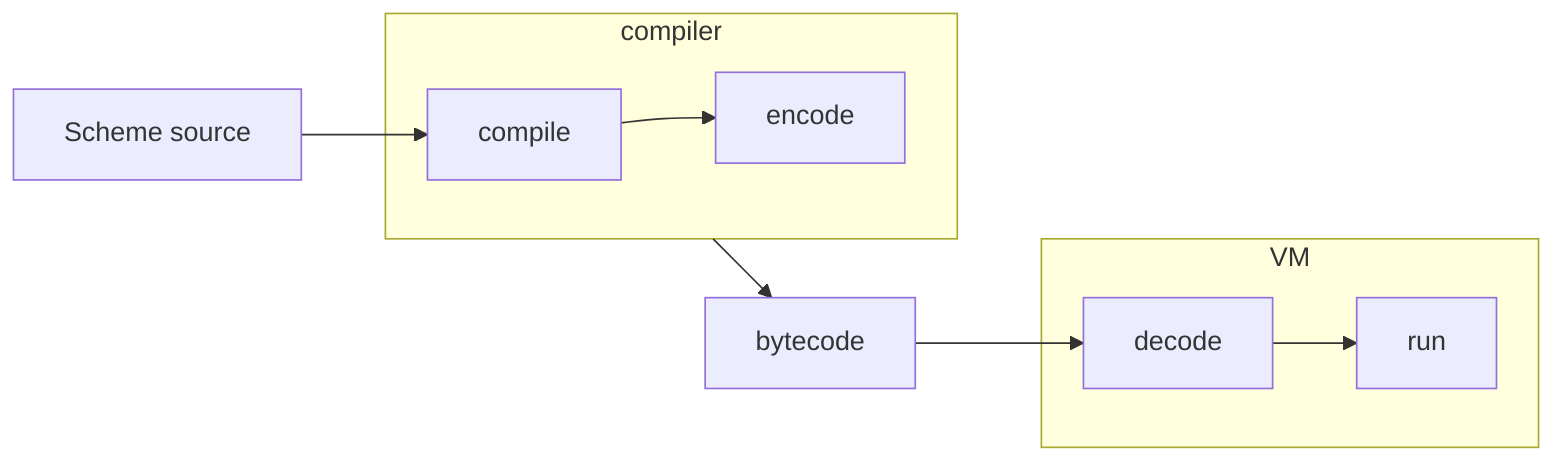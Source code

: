 flowchart LR
  n0[Scheme source] --> compile

  subgraph compiler
    compile --> encode
  end

  compiler --> bytecode --> decode

  subgraph vm[VM]
    decode --> run
  end